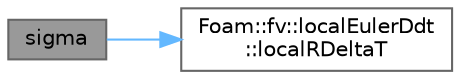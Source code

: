 digraph "sigma"
{
 // LATEX_PDF_SIZE
  bgcolor="transparent";
  edge [fontname=Helvetica,fontsize=10,labelfontname=Helvetica,labelfontsize=10];
  node [fontname=Helvetica,fontsize=10,shape=box,height=0.2,width=0.4];
  rankdir="LR";
  Node1 [id="Node000001",label="sigma",height=0.2,width=0.4,color="gray40", fillcolor="grey60", style="filled", fontcolor="black",tooltip=" "];
  Node1 -> Node2 [id="edge1_Node000001_Node000002",color="steelblue1",style="solid",tooltip=" "];
  Node2 [id="Node000002",label="Foam::fv::localEulerDdt\l::localRDeltaT",height=0.2,width=0.4,color="grey40", fillcolor="white", style="filled",URL="$classFoam_1_1fv_1_1localEulerDdt.html#ae2d3d323e68e59bff90dea629199a881",tooltip=" "];
}
